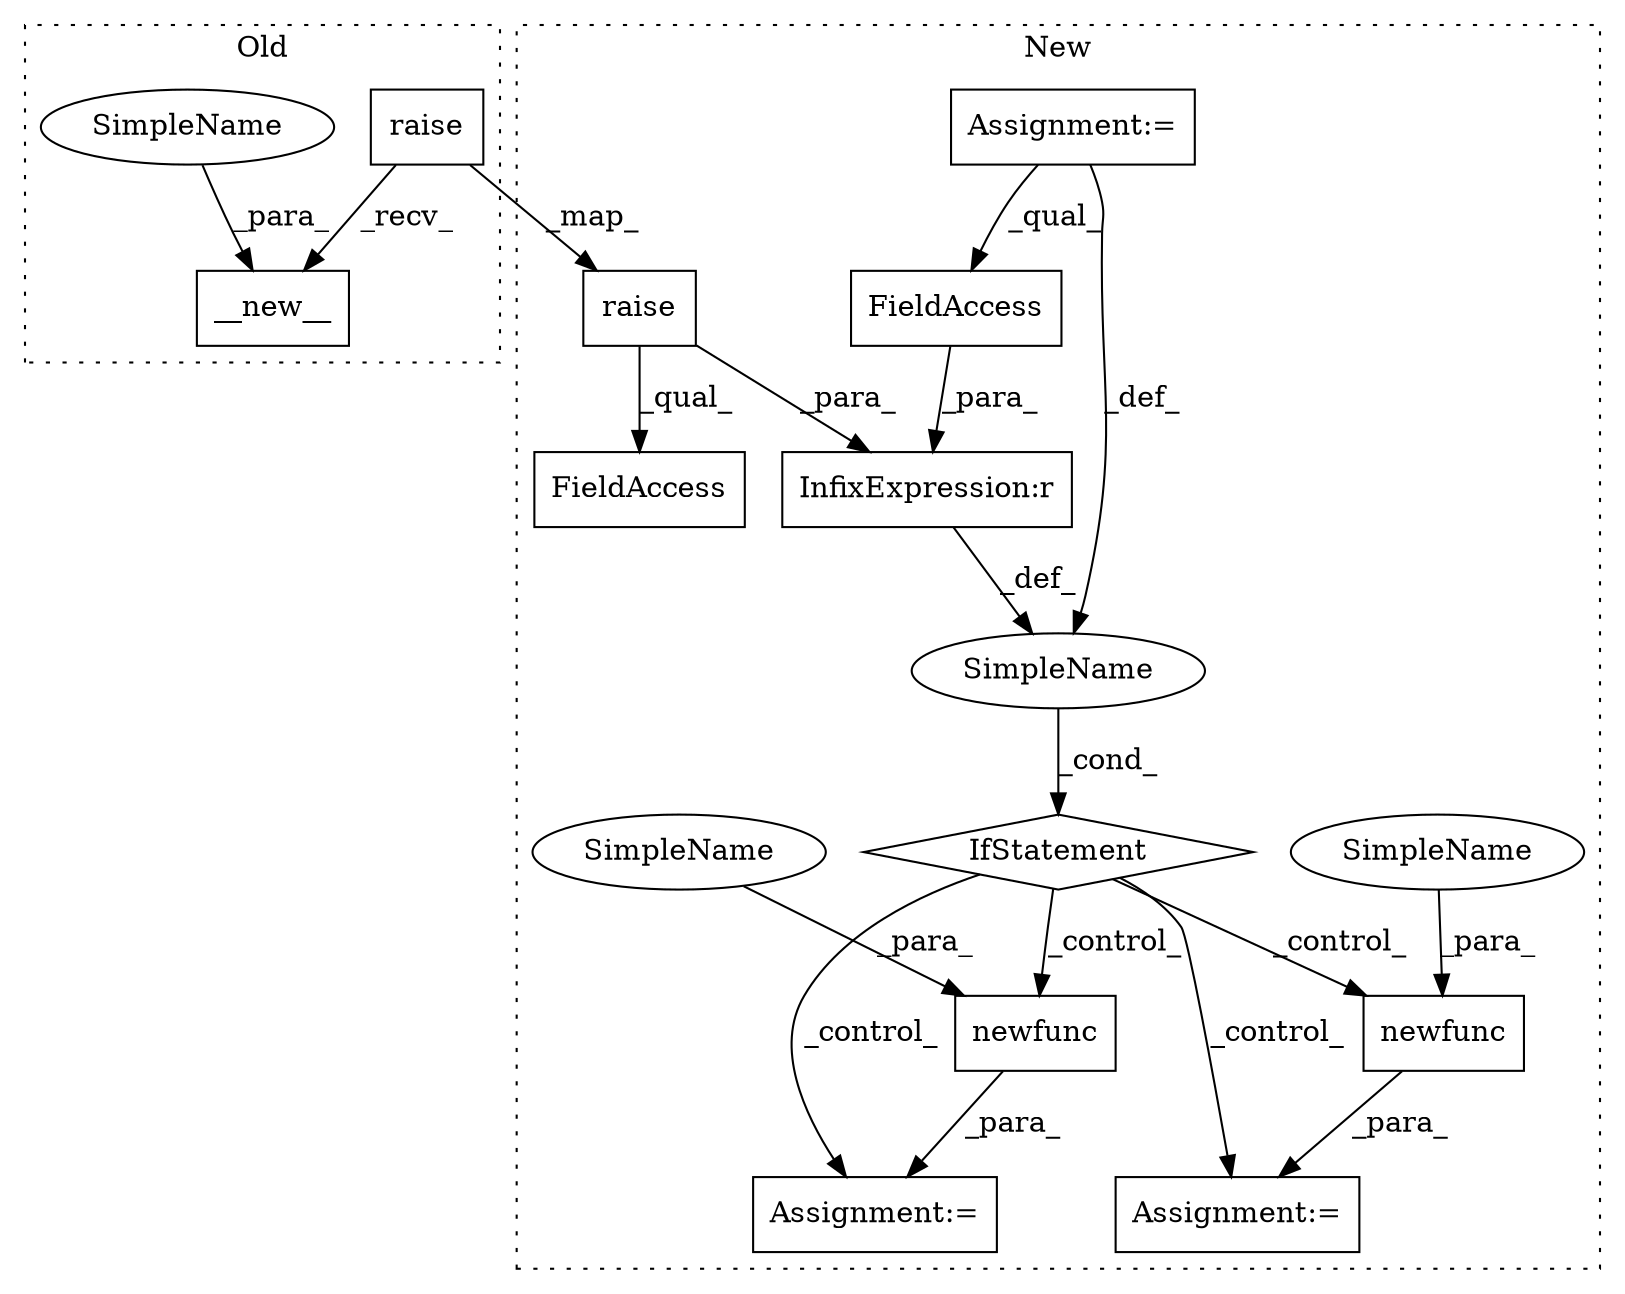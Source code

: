 digraph G {
subgraph cluster0 {
1 [label="raise" a="32" s="1626,1641" l="6,1" shape="box"];
9 [label="__new__" a="32" s="1643,1663" l="8,1" shape="box"];
14 [label="SimpleName" a="42" s="1651" l="3" shape="ellipse"];
label = "Old";
style="dotted";
}
subgraph cluster1 {
2 [label="raise" a="32" s="1846,1861" l="6,1" shape="box"];
3 [label="FieldAccess" a="22" s="1846" l="24" shape="box"];
4 [label="IfStatement" a="25" s="1876,1905" l="4,2" shape="diamond"];
5 [label="newfunc" a="32" s="1953,1973" l="8,1" shape="box"];
6 [label="InfixExpression:r" a="27" s="1887" l="4" shape="box"];
7 [label="FieldAccess" a="22" s="1891" l="14" shape="box"];
8 [label="newfunc" a="32" s="1917,1928" l="8,1" shape="box"];
10 [label="SimpleName" a="42" s="" l="" shape="ellipse"];
11 [label="Assignment:=" a="7" s="1397" l="6" shape="box"];
12 [label="Assignment:=" a="7" s="1916" l="1" shape="box"];
13 [label="Assignment:=" a="7" s="1952" l="1" shape="box"];
15 [label="SimpleName" a="42" s="1961" l="3" shape="ellipse"];
16 [label="SimpleName" a="42" s="1925" l="3" shape="ellipse"];
label = "New";
style="dotted";
}
1 -> 9 [label="_recv_"];
1 -> 2 [label="_map_"];
2 -> 6 [label="_para_"];
2 -> 3 [label="_qual_"];
4 -> 12 [label="_control_"];
4 -> 13 [label="_control_"];
4 -> 8 [label="_control_"];
4 -> 5 [label="_control_"];
5 -> 13 [label="_para_"];
6 -> 10 [label="_def_"];
7 -> 6 [label="_para_"];
8 -> 12 [label="_para_"];
10 -> 4 [label="_cond_"];
11 -> 7 [label="_qual_"];
11 -> 10 [label="_def_"];
14 -> 9 [label="_para_"];
15 -> 5 [label="_para_"];
16 -> 8 [label="_para_"];
}